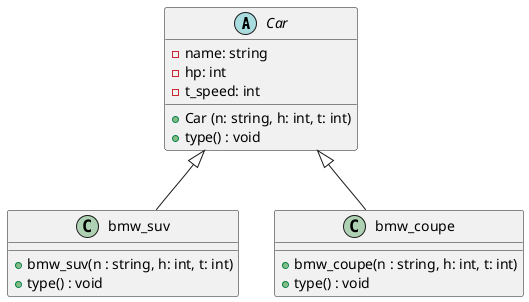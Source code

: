 @startuml Trial
abstract class Car
{
    - name: string
    - hp: int
    - t_speed: int
    + Car (n: string, h: int, t: int)
    + type() : void
}
class bmw_suv
{
    + bmw_suv(n : string, h: int, t: int)
    + type() : void
}
class bmw_coupe
{
    + bmw_coupe(n : string, h: int, t: int)
    + type() : void
}
Car <|-- bmw_suv
Car <|-- bmw_coupe
@enduml